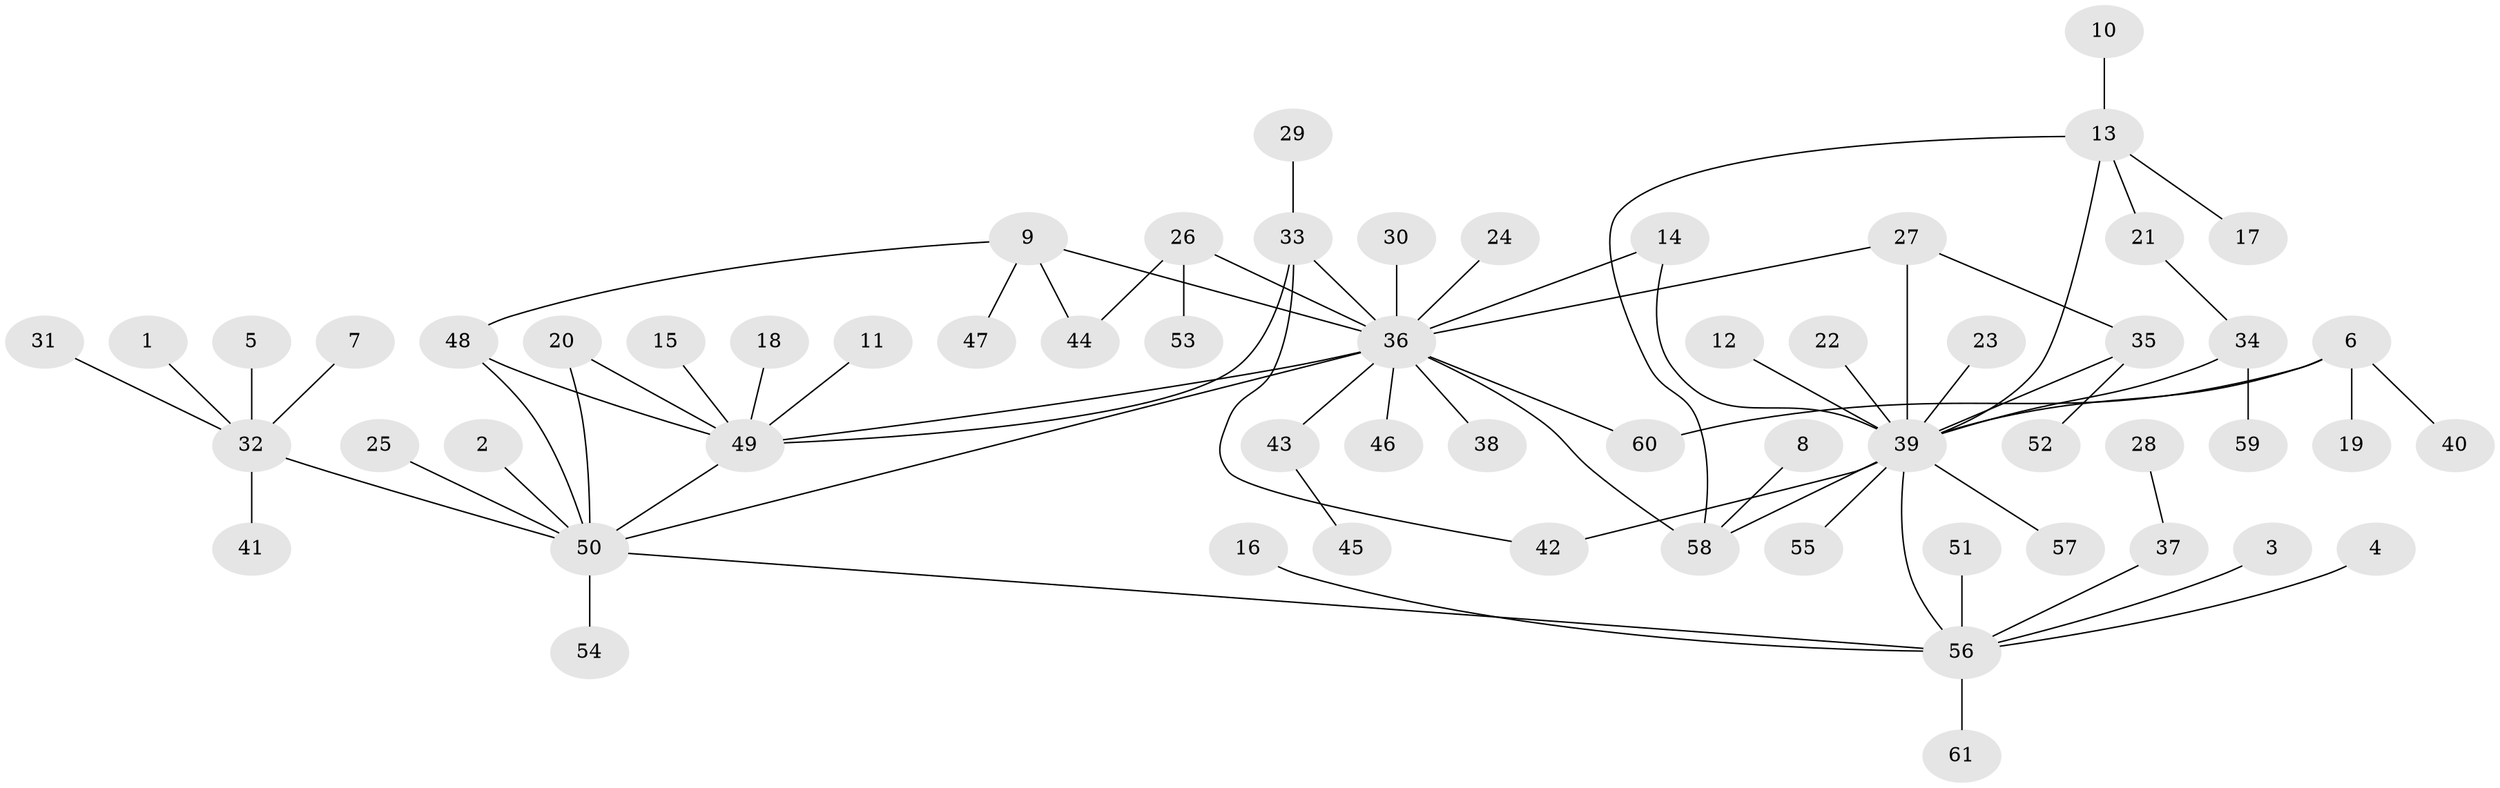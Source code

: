 // original degree distribution, {11: 0.008264462809917356, 8: 0.008264462809917356, 10: 0.01652892561983471, 16: 0.008264462809917356, 6: 0.01652892561983471, 4: 0.049586776859504134, 17: 0.008264462809917356, 2: 0.15702479338842976, 3: 0.09090909090909091, 1: 0.6115702479338843, 5: 0.01652892561983471, 7: 0.008264462809917356}
// Generated by graph-tools (version 1.1) at 2025/01/03/09/25 03:01:55]
// undirected, 61 vertices, 74 edges
graph export_dot {
graph [start="1"]
  node [color=gray90,style=filled];
  1;
  2;
  3;
  4;
  5;
  6;
  7;
  8;
  9;
  10;
  11;
  12;
  13;
  14;
  15;
  16;
  17;
  18;
  19;
  20;
  21;
  22;
  23;
  24;
  25;
  26;
  27;
  28;
  29;
  30;
  31;
  32;
  33;
  34;
  35;
  36;
  37;
  38;
  39;
  40;
  41;
  42;
  43;
  44;
  45;
  46;
  47;
  48;
  49;
  50;
  51;
  52;
  53;
  54;
  55;
  56;
  57;
  58;
  59;
  60;
  61;
  1 -- 32 [weight=1.0];
  2 -- 50 [weight=1.0];
  3 -- 56 [weight=1.0];
  4 -- 56 [weight=1.0];
  5 -- 32 [weight=1.0];
  6 -- 19 [weight=1.0];
  6 -- 39 [weight=1.0];
  6 -- 40 [weight=1.0];
  6 -- 60 [weight=1.0];
  7 -- 32 [weight=1.0];
  8 -- 58 [weight=1.0];
  9 -- 36 [weight=1.0];
  9 -- 44 [weight=1.0];
  9 -- 47 [weight=1.0];
  9 -- 48 [weight=1.0];
  10 -- 13 [weight=1.0];
  11 -- 49 [weight=1.0];
  12 -- 39 [weight=1.0];
  13 -- 17 [weight=1.0];
  13 -- 21 [weight=1.0];
  13 -- 39 [weight=1.0];
  13 -- 58 [weight=1.0];
  14 -- 36 [weight=1.0];
  14 -- 39 [weight=1.0];
  15 -- 49 [weight=1.0];
  16 -- 56 [weight=1.0];
  18 -- 49 [weight=1.0];
  20 -- 49 [weight=1.0];
  20 -- 50 [weight=1.0];
  21 -- 34 [weight=1.0];
  22 -- 39 [weight=1.0];
  23 -- 39 [weight=1.0];
  24 -- 36 [weight=1.0];
  25 -- 50 [weight=1.0];
  26 -- 36 [weight=1.0];
  26 -- 44 [weight=1.0];
  26 -- 53 [weight=1.0];
  27 -- 35 [weight=1.0];
  27 -- 36 [weight=1.0];
  27 -- 39 [weight=1.0];
  28 -- 37 [weight=1.0];
  29 -- 33 [weight=1.0];
  30 -- 36 [weight=1.0];
  31 -- 32 [weight=1.0];
  32 -- 41 [weight=1.0];
  32 -- 50 [weight=1.0];
  33 -- 36 [weight=1.0];
  33 -- 42 [weight=1.0];
  33 -- 49 [weight=1.0];
  34 -- 39 [weight=1.0];
  34 -- 59 [weight=1.0];
  35 -- 39 [weight=1.0];
  35 -- 52 [weight=1.0];
  36 -- 38 [weight=1.0];
  36 -- 43 [weight=1.0];
  36 -- 46 [weight=1.0];
  36 -- 49 [weight=1.0];
  36 -- 50 [weight=1.0];
  36 -- 58 [weight=1.0];
  36 -- 60 [weight=1.0];
  37 -- 56 [weight=1.0];
  39 -- 42 [weight=1.0];
  39 -- 55 [weight=1.0];
  39 -- 56 [weight=1.0];
  39 -- 57 [weight=1.0];
  39 -- 58 [weight=1.0];
  43 -- 45 [weight=1.0];
  48 -- 49 [weight=1.0];
  48 -- 50 [weight=1.0];
  49 -- 50 [weight=1.0];
  50 -- 54 [weight=1.0];
  50 -- 56 [weight=1.0];
  51 -- 56 [weight=1.0];
  56 -- 61 [weight=1.0];
}
